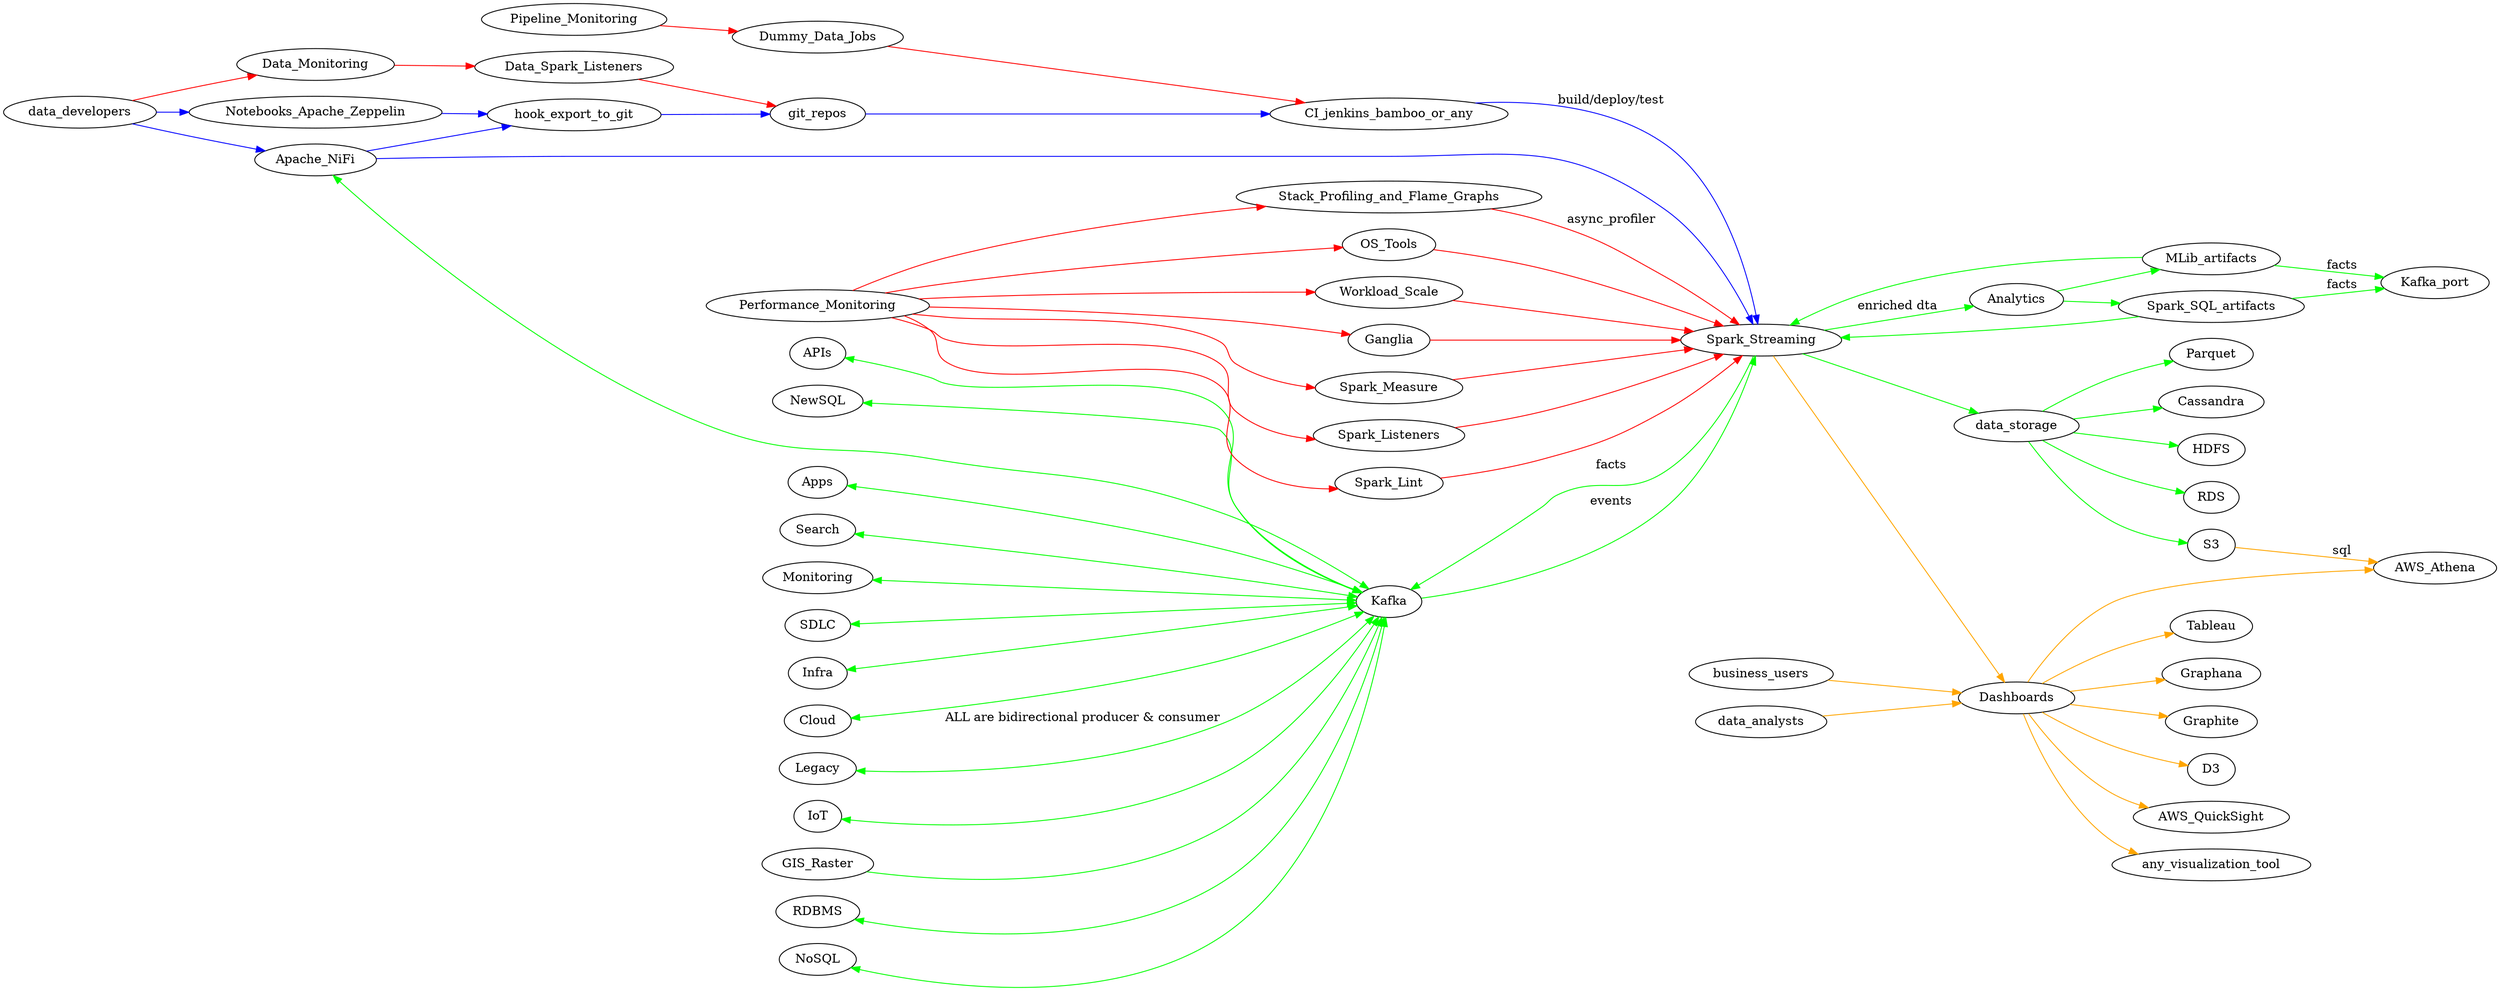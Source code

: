 digraph datapipeline {
    rankdir=LR;

    subgraph datapipeline_technical {

    #Sources - E
    APIs -> Kafka [dir="both" color="green"]

    RDBMS -> Kafka [dir="both" color="green"]
    NoSQL -> Kafka [dir="both" color="green"]
    NewSQL -> Kafka [dir="both" color="green"]
    Apps -> Kafka [dir="both" color="green"]
    Search -> Kafka [dir="both" color="green"]
    Monitoring -> Kafka [dir="both" color="green"]
    SDLC -> Kafka [dir="both" color="green"]
    Infra -> Kafka [dir="both" color="green"]
    Cloud -> Kafka [dir="both" color="green"]
    Legacy -> Kafka [dir="both" label="ALL are bidirectional producer & consumer" color="green"]
    IoT -> Kafka [dir="both" color="green"]
    GIS_Raster -> Kafka [color="green"]

    data_developers -> Notebooks_Apache_Zeppelin [color="blue"]
    data_developers -> Apache_NiFi [color="blue"]
    Notebooks_Apache_Zeppelin -> hook_export_to_git [color="blue"]
    Apache_NiFi -> hook_export_to_git [color="blue"]
    hook_export_to_git -> git_repos [color="blue"]
    git_repos -> CI_jenkins_bamboo_or_any [color="blue"]
    CI_jenkins_bamboo_or_any -> Spark_Streaming [label="build/deploy/test"] [color="blue"]
    Apache_NiFi -> Kafka [dir="both"] [color="green"]
    Apache_NiFi -> Spark_Streaming [color="blue"]

    #Hub
    Kafka -> Spark_Streaming [label="events" color="green"]
    Spark_Streaming -> Kafka [label="facts" color="green"]

    #Monitoring - M
    Data_Monitoring -> Data_Spark_Listeners [color="red"]
    data_developers -> Data_Monitoring [color="red"]
    Data_Spark_Listeners -> git_repos [color="red"]
    Performance_Monitoring -> Ganglia [color="red"]
    Performance_Monitoring -> Spark_Measure [color="red"]
    Performance_Monitoring -> Spark_Listeners [color="red"]
    Performance_Monitoring -> Spark_Lint [color="red"]
    Performance_Monitoring -> Stack_Profiling_and_Flame_Graphs [color="red"]
    Performance_Monitoring -> OS_Tools [color="red"]
    Performance_Monitoring -> Workload_Scale [color="red"]
    Stack_Profiling_and_Flame_Graphs -> Spark_Streaming [label="async_profiler"] [color="red"]
    Ganglia -> Spark_Streaming [color="red"]
    Spark_Listeners -> Spark_Streaming [color="red"]
    Spark_Measure -> Spark_Streaming [color="red"]
    Spark_Lint -> Spark_Streaming [color="red"]
    OS_Tools -> Spark_Streaming [color="red"]
    Workload_Scale -> Spark_Streaming [color="red"]
    Pipeline_Monitoring -> Dummy_Data_Jobs [color="red"]
    Dummy_Data_Jobs -> CI_jenkins_bamboo_or_any [color="red"]

    #Analytics - A
    Spark_Streaming -> Analytics [label="enriched dta"] [color="green"]
    Analytics -> MLib_artifacts [color="green"]
    Analytics -> Spark_SQL_artifacts [color="green"]
    MLib_artifacts -> Spark_Streaming [color="green"]
    Spark_SQL_artifacts -> Spark_Streaming [color="green"]
    MLib_artifacts -> Kafka_port [label="facts"] [color="green"]
    Spark_SQL_artifacts -> Kafka_port [label="facts"] [color="green"]

    #Targets - L
    Spark_Streaming -> data_storage [color="green"]
    data_storage -> S3 [color="green"]
    data_storage -> Parquet [color="green"]
    data_storage -> Cassandra [color="green"]
    data_storage -> HDFS [color="green"]
    data_storage -> RDS [color="green"]
    S3 -> AWS_Athena [label="sql"] [color="orange"]
    Spark_Streaming -> Dashboards [color="orange"]

    data_analysts -> Dashboards [color="orange"]
    business_users -> Dashboards [color="orange"]

    Dashboards -> Tableau [color="orange"]
    Dashboards -> Graphana [color="orange"]
    Dashboards -> Graphite [color="orange"]
    Dashboards -> D3 [color="orange"]
    Dashboards -> AWS_QuickSight [color="orange"]
    Dashboards -> AWS_Athena [color="orange"]
    Dashboards -> any_visualization_tool [color="orange"]

 }

}

